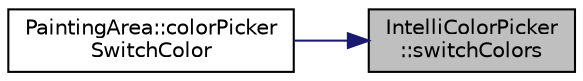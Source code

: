 digraph "IntelliColorPicker::switchColors"
{
 // LATEX_PDF_SIZE
  edge [fontname="Helvetica",fontsize="10",labelfontname="Helvetica",labelfontsize="10"];
  node [fontname="Helvetica",fontsize="10",shape=record];
  rankdir="RL";
  Node1 [label="IntelliColorPicker\l::switchColors",height=0.2,width=0.4,color="black", fillcolor="grey75", style="filled", fontcolor="black",tooltip="A function switching primary and secondary color."];
  Node1 -> Node2 [dir="back",color="midnightblue",fontsize="10",style="solid",fontname="Helvetica"];
  Node2 [label="PaintingArea::colorPicker\lSwitchColor",height=0.2,width=0.4,color="black", fillcolor="white", style="filled",URL="$class_painting_area.html#a66115307ff4a99cd7ca16423c5c8ecfb",tooltip=" "];
}
